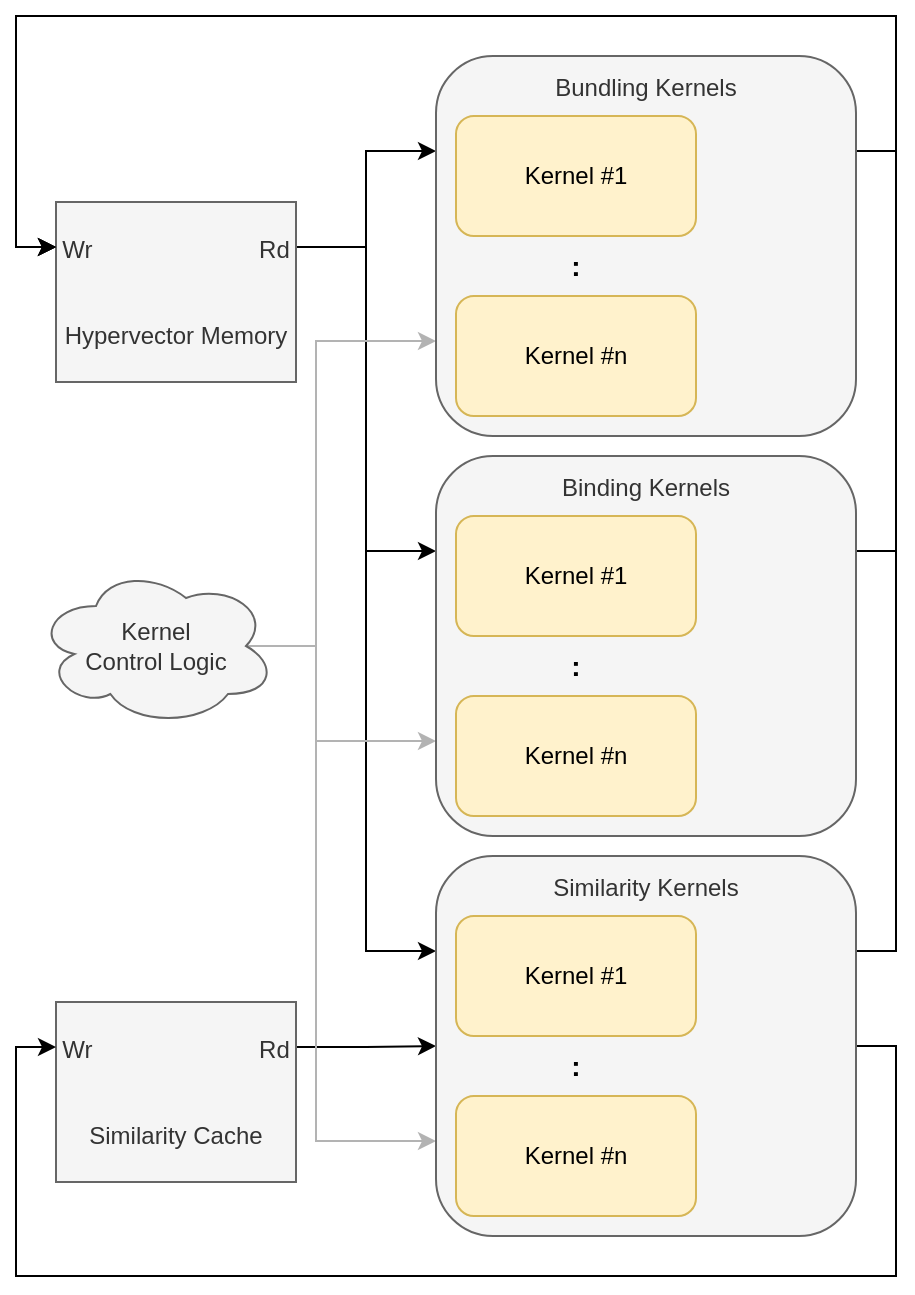 <mxfile version="22.0.2" type="device">
  <diagram id="5A3foilHxnzcEwqRGsPn" name="Page-1">
    <mxGraphModel dx="1687" dy="984" grid="1" gridSize="10" guides="1" tooltips="1" connect="1" arrows="1" fold="1" page="1" pageScale="1" pageWidth="850" pageHeight="1100" math="0" shadow="0">
      <root>
        <mxCell id="0" />
        <mxCell id="1" parent="0" />
        <mxCell id="y6iQs869xfZ_kIx4TwNn-19" style="edgeStyle=orthogonalEdgeStyle;rounded=0;orthogonalLoop=1;jettySize=auto;html=1;exitX=1;exitY=0.25;exitDx=0;exitDy=0;entryX=0;entryY=0.25;entryDx=0;entryDy=0;" edge="1" parent="1" source="y6iQs869xfZ_kIx4TwNn-1" target="y6iQs869xfZ_kIx4TwNn-5">
          <mxGeometry relative="1" as="geometry" />
        </mxCell>
        <mxCell id="y6iQs869xfZ_kIx4TwNn-20" style="edgeStyle=orthogonalEdgeStyle;rounded=0;orthogonalLoop=1;jettySize=auto;html=1;exitX=1;exitY=0.25;exitDx=0;exitDy=0;entryX=0;entryY=0.25;entryDx=0;entryDy=0;" edge="1" parent="1" source="y6iQs869xfZ_kIx4TwNn-1" target="y6iQs869xfZ_kIx4TwNn-11">
          <mxGeometry relative="1" as="geometry" />
        </mxCell>
        <mxCell id="y6iQs869xfZ_kIx4TwNn-21" style="edgeStyle=orthogonalEdgeStyle;rounded=0;orthogonalLoop=1;jettySize=auto;html=1;exitX=1;exitY=0.25;exitDx=0;exitDy=0;entryX=0;entryY=0.25;entryDx=0;entryDy=0;" edge="1" parent="1" source="y6iQs869xfZ_kIx4TwNn-1" target="y6iQs869xfZ_kIx4TwNn-15">
          <mxGeometry relative="1" as="geometry" />
        </mxCell>
        <mxCell id="y6iQs869xfZ_kIx4TwNn-1" value="Wr&amp;nbsp; &amp;nbsp; &amp;nbsp; &amp;nbsp; &amp;nbsp; &amp;nbsp; &amp;nbsp; &amp;nbsp; &amp;nbsp; &amp;nbsp; &amp;nbsp; &amp;nbsp; &amp;nbsp;Rd&lt;br&gt;&lt;br&gt;&lt;br&gt;Hypervector Memory" style="rounded=0;whiteSpace=wrap;html=1;fillColor=#f5f5f5;fontColor=#333333;strokeColor=#666666;" vertex="1" parent="1">
          <mxGeometry x="120" y="473" width="120" height="90" as="geometry" />
        </mxCell>
        <mxCell id="y6iQs869xfZ_kIx4TwNn-28" style="edgeStyle=orthogonalEdgeStyle;rounded=0;orthogonalLoop=1;jettySize=auto;html=1;exitX=1;exitY=0.25;exitDx=0;exitDy=0;entryX=0;entryY=0.5;entryDx=0;entryDy=0;" edge="1" parent="1" source="y6iQs869xfZ_kIx4TwNn-2" target="y6iQs869xfZ_kIx4TwNn-15">
          <mxGeometry relative="1" as="geometry" />
        </mxCell>
        <mxCell id="y6iQs869xfZ_kIx4TwNn-2" value="Wr&amp;nbsp; &amp;nbsp; &amp;nbsp; &amp;nbsp; &amp;nbsp; &amp;nbsp; &amp;nbsp; &amp;nbsp; &amp;nbsp; &amp;nbsp; &amp;nbsp; &amp;nbsp; &amp;nbsp;Rd&lt;br&gt;&lt;br&gt;&lt;br&gt;Similarity Cache" style="rounded=0;whiteSpace=wrap;html=1;fillColor=#f5f5f5;fontColor=#333333;strokeColor=#666666;" vertex="1" parent="1">
          <mxGeometry x="120" y="873" width="120" height="90" as="geometry" />
        </mxCell>
        <mxCell id="y6iQs869xfZ_kIx4TwNn-29" style="edgeStyle=orthogonalEdgeStyle;rounded=0;orthogonalLoop=1;jettySize=auto;html=1;exitX=0.875;exitY=0.5;exitDx=0;exitDy=0;exitPerimeter=0;entryX=0;entryY=0.75;entryDx=0;entryDy=0;strokeColor=#B3B3B3;" edge="1" parent="1" source="y6iQs869xfZ_kIx4TwNn-3" target="y6iQs869xfZ_kIx4TwNn-5">
          <mxGeometry relative="1" as="geometry">
            <Array as="points">
              <mxPoint x="250" y="695" />
              <mxPoint x="250" y="543" />
            </Array>
          </mxGeometry>
        </mxCell>
        <mxCell id="y6iQs869xfZ_kIx4TwNn-30" style="edgeStyle=orthogonalEdgeStyle;rounded=0;orthogonalLoop=1;jettySize=auto;html=1;exitX=0.875;exitY=0.5;exitDx=0;exitDy=0;exitPerimeter=0;entryX=0;entryY=0.75;entryDx=0;entryDy=0;strokeColor=#B3B3B3;" edge="1" parent="1" source="y6iQs869xfZ_kIx4TwNn-3" target="y6iQs869xfZ_kIx4TwNn-11">
          <mxGeometry relative="1" as="geometry">
            <Array as="points">
              <mxPoint x="250" y="695" />
              <mxPoint x="250" y="743" />
            </Array>
          </mxGeometry>
        </mxCell>
        <mxCell id="y6iQs869xfZ_kIx4TwNn-31" style="edgeStyle=orthogonalEdgeStyle;rounded=0;orthogonalLoop=1;jettySize=auto;html=1;exitX=0.875;exitY=0.5;exitDx=0;exitDy=0;exitPerimeter=0;entryX=0;entryY=0.75;entryDx=0;entryDy=0;strokeColor=#B3B3B3;" edge="1" parent="1" source="y6iQs869xfZ_kIx4TwNn-3" target="y6iQs869xfZ_kIx4TwNn-15">
          <mxGeometry relative="1" as="geometry">
            <Array as="points">
              <mxPoint x="250" y="695" />
              <mxPoint x="250" y="943" />
            </Array>
          </mxGeometry>
        </mxCell>
        <mxCell id="y6iQs869xfZ_kIx4TwNn-3" value="Kernel &lt;br&gt;Control Logic" style="ellipse;shape=cloud;whiteSpace=wrap;html=1;fillColor=#f5f5f5;fontColor=#333333;strokeColor=#666666;" vertex="1" parent="1">
          <mxGeometry x="110" y="655" width="120" height="80" as="geometry" />
        </mxCell>
        <mxCell id="y6iQs869xfZ_kIx4TwNn-22" style="edgeStyle=orthogonalEdgeStyle;rounded=0;orthogonalLoop=1;jettySize=auto;html=1;exitX=1;exitY=0.25;exitDx=0;exitDy=0;entryX=0;entryY=0.25;entryDx=0;entryDy=0;" edge="1" parent="1" source="y6iQs869xfZ_kIx4TwNn-5" target="y6iQs869xfZ_kIx4TwNn-1">
          <mxGeometry relative="1" as="geometry">
            <Array as="points">
              <mxPoint x="540" y="448" />
              <mxPoint x="540" y="380" />
              <mxPoint x="100" y="380" />
              <mxPoint x="100" y="496" />
            </Array>
          </mxGeometry>
        </mxCell>
        <mxCell id="y6iQs869xfZ_kIx4TwNn-5" value="Bundling Kernels&lt;br&gt;&lt;br&gt;&lt;br&gt;&lt;br&gt;&lt;br&gt;&lt;br&gt;&lt;br&gt;&lt;br&gt;&lt;br&gt;&lt;br&gt;&lt;br&gt;&lt;br&gt;" style="rounded=1;whiteSpace=wrap;html=1;fillColor=#f5f5f5;strokeColor=#666666;fontColor=#333333;" vertex="1" parent="1">
          <mxGeometry x="310" y="400" width="210" height="190" as="geometry" />
        </mxCell>
        <mxCell id="y6iQs869xfZ_kIx4TwNn-6" value="Kernel #1" style="rounded=1;whiteSpace=wrap;html=1;fillColor=#fff2cc;strokeColor=#d6b656;" vertex="1" parent="1">
          <mxGeometry x="320" y="430" width="120" height="60" as="geometry" />
        </mxCell>
        <mxCell id="y6iQs869xfZ_kIx4TwNn-9" value="Kernel #n" style="rounded=1;whiteSpace=wrap;html=1;fillColor=#fff2cc;strokeColor=#d6b656;" vertex="1" parent="1">
          <mxGeometry x="320" y="520" width="120" height="60" as="geometry" />
        </mxCell>
        <mxCell id="y6iQs869xfZ_kIx4TwNn-10" value="&lt;b&gt;&lt;font style=&quot;font-size: 14px;&quot;&gt;:&lt;/font&gt;&lt;/b&gt;" style="text;html=1;strokeColor=none;fillColor=none;align=center;verticalAlign=middle;whiteSpace=wrap;rounded=0;" vertex="1" parent="1">
          <mxGeometry x="350" y="490" width="60" height="30" as="geometry" />
        </mxCell>
        <mxCell id="y6iQs869xfZ_kIx4TwNn-23" style="edgeStyle=orthogonalEdgeStyle;rounded=0;orthogonalLoop=1;jettySize=auto;html=1;exitX=1;exitY=0.25;exitDx=0;exitDy=0;entryX=0;entryY=0.25;entryDx=0;entryDy=0;" edge="1" parent="1" source="y6iQs869xfZ_kIx4TwNn-11" target="y6iQs869xfZ_kIx4TwNn-1">
          <mxGeometry relative="1" as="geometry">
            <Array as="points">
              <mxPoint x="540" y="648" />
              <mxPoint x="540" y="380" />
              <mxPoint x="100" y="380" />
              <mxPoint x="100" y="496" />
            </Array>
          </mxGeometry>
        </mxCell>
        <mxCell id="y6iQs869xfZ_kIx4TwNn-11" value="Binding Kernels&lt;br&gt;&lt;br&gt;&lt;br&gt;&lt;br&gt;&lt;br&gt;&lt;br&gt;&lt;br&gt;&lt;br&gt;&lt;br&gt;&lt;br&gt;&lt;br&gt;&lt;br&gt;" style="rounded=1;whiteSpace=wrap;html=1;fillColor=#f5f5f5;strokeColor=#666666;fontColor=#333333;" vertex="1" parent="1">
          <mxGeometry x="310" y="600" width="210" height="190" as="geometry" />
        </mxCell>
        <mxCell id="y6iQs869xfZ_kIx4TwNn-12" value="Kernel #1" style="rounded=1;whiteSpace=wrap;html=1;fillColor=#fff2cc;strokeColor=#d6b656;" vertex="1" parent="1">
          <mxGeometry x="320" y="630" width="120" height="60" as="geometry" />
        </mxCell>
        <mxCell id="y6iQs869xfZ_kIx4TwNn-13" value="Kernel #n" style="rounded=1;whiteSpace=wrap;html=1;fillColor=#fff2cc;strokeColor=#d6b656;" vertex="1" parent="1">
          <mxGeometry x="320" y="720" width="120" height="60" as="geometry" />
        </mxCell>
        <mxCell id="y6iQs869xfZ_kIx4TwNn-14" value="&lt;b&gt;&lt;font style=&quot;font-size: 14px;&quot;&gt;:&lt;/font&gt;&lt;/b&gt;" style="text;html=1;strokeColor=none;fillColor=none;align=center;verticalAlign=middle;whiteSpace=wrap;rounded=0;" vertex="1" parent="1">
          <mxGeometry x="350" y="690" width="60" height="30" as="geometry" />
        </mxCell>
        <mxCell id="y6iQs869xfZ_kIx4TwNn-24" style="edgeStyle=orthogonalEdgeStyle;rounded=0;orthogonalLoop=1;jettySize=auto;html=1;exitX=1;exitY=0.25;exitDx=0;exitDy=0;entryX=0;entryY=0.25;entryDx=0;entryDy=0;" edge="1" parent="1" source="y6iQs869xfZ_kIx4TwNn-15" target="y6iQs869xfZ_kIx4TwNn-1">
          <mxGeometry relative="1" as="geometry">
            <Array as="points">
              <mxPoint x="540" y="848" />
              <mxPoint x="540" y="380" />
              <mxPoint x="100" y="380" />
              <mxPoint x="100" y="496" />
            </Array>
          </mxGeometry>
        </mxCell>
        <mxCell id="y6iQs869xfZ_kIx4TwNn-27" style="edgeStyle=orthogonalEdgeStyle;rounded=0;orthogonalLoop=1;jettySize=auto;html=1;exitX=1;exitY=0.5;exitDx=0;exitDy=0;entryX=0;entryY=0.25;entryDx=0;entryDy=0;" edge="1" parent="1" source="y6iQs869xfZ_kIx4TwNn-15" target="y6iQs869xfZ_kIx4TwNn-2">
          <mxGeometry relative="1" as="geometry">
            <Array as="points">
              <mxPoint x="540" y="895" />
              <mxPoint x="540" y="1010" />
              <mxPoint x="100" y="1010" />
              <mxPoint x="100" y="896" />
            </Array>
          </mxGeometry>
        </mxCell>
        <mxCell id="y6iQs869xfZ_kIx4TwNn-15" value="Similarity Kernels&lt;br&gt;&lt;br&gt;&lt;br&gt;&lt;br&gt;&lt;br&gt;&lt;br&gt;&lt;br&gt;&lt;br&gt;&lt;br&gt;&lt;br&gt;&lt;br&gt;&lt;br&gt;" style="rounded=1;whiteSpace=wrap;html=1;fillColor=#f5f5f5;strokeColor=#666666;fontColor=#333333;" vertex="1" parent="1">
          <mxGeometry x="310" y="800" width="210" height="190" as="geometry" />
        </mxCell>
        <mxCell id="y6iQs869xfZ_kIx4TwNn-16" value="Kernel #1" style="rounded=1;whiteSpace=wrap;html=1;fillColor=#fff2cc;strokeColor=#d6b656;" vertex="1" parent="1">
          <mxGeometry x="320" y="830" width="120" height="60" as="geometry" />
        </mxCell>
        <mxCell id="y6iQs869xfZ_kIx4TwNn-17" value="Kernel #n" style="rounded=1;whiteSpace=wrap;html=1;fillColor=#fff2cc;strokeColor=#d6b656;" vertex="1" parent="1">
          <mxGeometry x="320" y="920" width="120" height="60" as="geometry" />
        </mxCell>
        <mxCell id="y6iQs869xfZ_kIx4TwNn-18" value="&lt;b&gt;&lt;font style=&quot;font-size: 14px;&quot;&gt;:&lt;/font&gt;&lt;/b&gt;" style="text;html=1;strokeColor=none;fillColor=none;align=center;verticalAlign=middle;whiteSpace=wrap;rounded=0;" vertex="1" parent="1">
          <mxGeometry x="350" y="890" width="60" height="30" as="geometry" />
        </mxCell>
      </root>
    </mxGraphModel>
  </diagram>
</mxfile>
